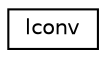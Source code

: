 digraph "Graphical Class Hierarchy"
{
  edge [fontname="Helvetica",fontsize="10",labelfontname="Helvetica",labelfontsize="10"];
  node [fontname="Helvetica",fontsize="10",shape=record];
  rankdir="LR";
  Node0 [label="lconv",height=0.2,width=0.4,color="black", fillcolor="white", style="filled",URL="$structlconv.html"];
}
